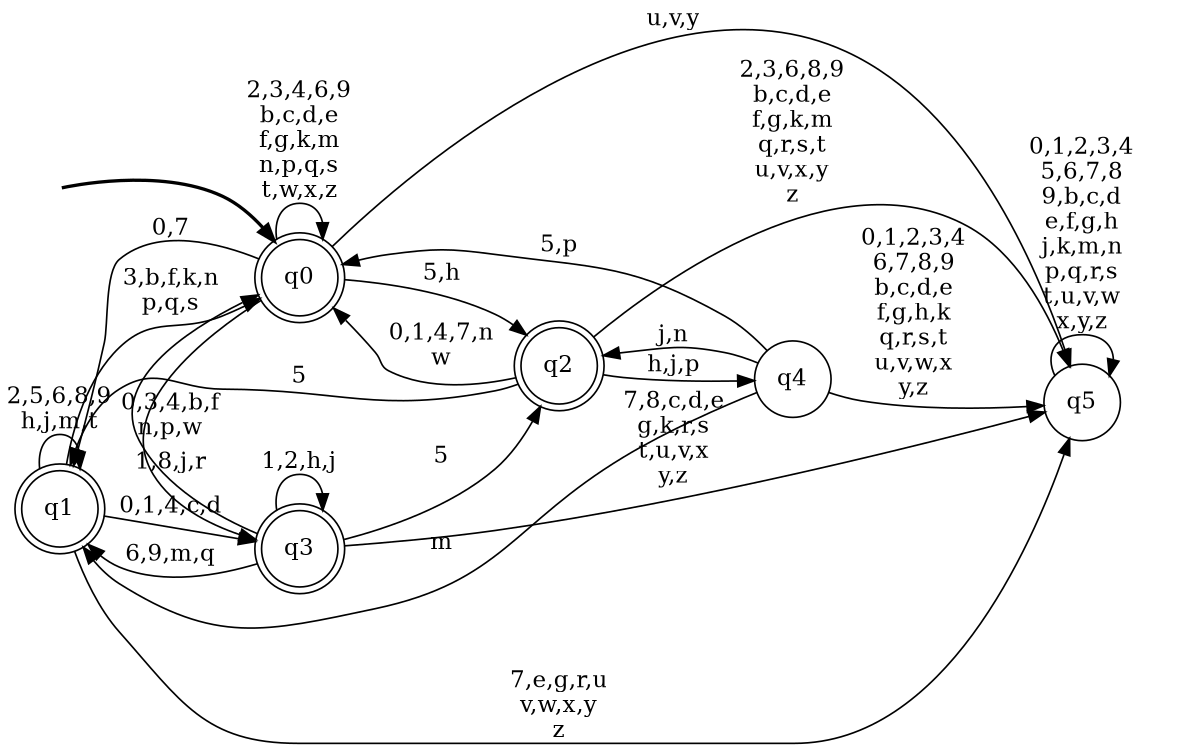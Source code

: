 digraph BlueStar {
__start0 [style = invis, shape = none, label = "", width = 0, height = 0];

rankdir=LR;
size="8,5";

s0 [style="rounded,filled", color="black", fillcolor="white" shape="doublecircle", label="q0"];
s1 [style="rounded,filled", color="black", fillcolor="white" shape="doublecircle", label="q1"];
s2 [style="rounded,filled", color="black", fillcolor="white" shape="doublecircle", label="q2"];
s3 [style="rounded,filled", color="black", fillcolor="white" shape="doublecircle", label="q3"];
s4 [style="filled", color="black", fillcolor="white" shape="circle", label="q4"];
s5 [style="filled", color="black", fillcolor="white" shape="circle", label="q5"];
subgraph cluster_main { 
	graph [pad=".75", ranksep="0.15", nodesep="0.15"];
	 style=invis; 
	__start0 -> s0 [penwidth=2];
}
s0 -> s0 [label="2,3,4,6,9\nb,c,d,e\nf,g,k,m\nn,p,q,s\nt,w,x,z"];
s0 -> s1 [label="0,7"];
s0 -> s2 [label="5,h"];
s0 -> s3 [label="1,8,j,r"];
s0 -> s5 [label="u,v,y"];
s1 -> s0 [label="3,b,f,k,n\np,q,s"];
s1 -> s1 [label="2,5,6,8,9\nh,j,m,t"];
s1 -> s3 [label="0,1,4,c,d"];
s1 -> s5 [label="7,e,g,r,u\nv,w,x,y\nz"];
s2 -> s0 [label="0,1,4,7,n\nw"];
s2 -> s1 [label="5"];
s2 -> s4 [label="h,j,p"];
s2 -> s5 [label="2,3,6,8,9\nb,c,d,e\nf,g,k,m\nq,r,s,t\nu,v,x,y\nz"];
s3 -> s0 [label="0,3,4,b,f\nn,p,w"];
s3 -> s1 [label="6,9,m,q"];
s3 -> s2 [label="5"];
s3 -> s3 [label="1,2,h,j"];
s3 -> s5 [label="7,8,c,d,e\ng,k,r,s\nt,u,v,x\ny,z"];
s4 -> s0 [label="5,p"];
s4 -> s1 [label="m"];
s4 -> s2 [label="j,n"];
s4 -> s5 [label="0,1,2,3,4\n6,7,8,9\nb,c,d,e\nf,g,h,k\nq,r,s,t\nu,v,w,x\ny,z"];
s5 -> s5 [label="0,1,2,3,4\n5,6,7,8\n9,b,c,d\ne,f,g,h\nj,k,m,n\np,q,r,s\nt,u,v,w\nx,y,z"];

}